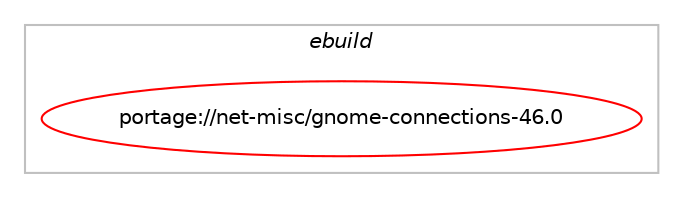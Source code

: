digraph prolog {

# *************
# Graph options
# *************

newrank=true;
concentrate=true;
compound=true;
graph [rankdir=LR,fontname=Helvetica,fontsize=10,ranksep=1.5];#, ranksep=2.5, nodesep=0.2];
edge  [arrowhead=vee];
node  [fontname=Helvetica,fontsize=10];

# **********
# The ebuild
# **********

subgraph cluster_leftcol {
color=gray;
label=<<i>ebuild</i>>;
id [label="portage://net-misc/gnome-connections-46.0", color=red, width=4, href="../net-misc/gnome-connections-46.0.svg"];
}

# ****************
# The dependencies
# ****************

subgraph cluster_midcol {
color=gray;
label=<<i>dependencies</i>>;
subgraph cluster_compile {
fillcolor="#eeeeee";
style=filled;
label=<<i>compile</i>>;
# *** BEGIN UNKNOWN DEPENDENCY TYPE (TODO) ***
# id -> equal(package_dependency(portage://net-misc/gnome-connections-46.0,install,no,app-crypt,libsecret,none,[,,],[],[use(enable(vala),none)]))
# *** END UNKNOWN DEPENDENCY TYPE (TODO) ***

# *** BEGIN UNKNOWN DEPENDENCY TYPE (TODO) ***
# id -> equal(package_dependency(portage://net-misc/gnome-connections-46.0,install,no,dev-libs,glib,greaterequal,[2.50,,,2.50],[slot(2)],[]))
# *** END UNKNOWN DEPENDENCY TYPE (TODO) ***

# *** BEGIN UNKNOWN DEPENDENCY TYPE (TODO) ***
# id -> equal(package_dependency(portage://net-misc/gnome-connections-46.0,install,no,dev-libs,gobject-introspection,none,[,,],[],[]))
# *** END UNKNOWN DEPENDENCY TYPE (TODO) ***

# *** BEGIN UNKNOWN DEPENDENCY TYPE (TODO) ***
# id -> equal(package_dependency(portage://net-misc/gnome-connections-46.0,install,no,dev-libs,libxml2,greaterequal,[2.7.8,,,2.7.8],[],[]))
# *** END UNKNOWN DEPENDENCY TYPE (TODO) ***

# *** BEGIN UNKNOWN DEPENDENCY TYPE (TODO) ***
# id -> equal(package_dependency(portage://net-misc/gnome-connections-46.0,install,no,gui-libs,libhandy,greaterequal,[1.6.0,,,1.6.0],[slot(1)],[use(enable(vala),none)]))
# *** END UNKNOWN DEPENDENCY TYPE (TODO) ***

# *** BEGIN UNKNOWN DEPENDENCY TYPE (TODO) ***
# id -> equal(package_dependency(portage://net-misc/gnome-connections-46.0,install,no,net-libs,gtk-vnc,greaterequal,[0.4.4,,,0.4.4],[],[use(enable(pulseaudio),none),use(enable(vala),none)]))
# *** END UNKNOWN DEPENDENCY TYPE (TODO) ***

# *** BEGIN UNKNOWN DEPENDENCY TYPE (TODO) ***
# id -> equal(package_dependency(portage://net-misc/gnome-connections-46.0,install,no,net-misc,freerdp,greaterequal,[2.0.0,,,2.0.0],any_same_slot,[]))
# *** END UNKNOWN DEPENDENCY TYPE (TODO) ***

# *** BEGIN UNKNOWN DEPENDENCY TYPE (TODO) ***
# id -> equal(package_dependency(portage://net-misc/gnome-connections-46.0,install,no,sys-fs,fuse,greaterequal,[3.9.1,,,3.9.1],[],[]))
# *** END UNKNOWN DEPENDENCY TYPE (TODO) ***

# *** BEGIN UNKNOWN DEPENDENCY TYPE (TODO) ***
# id -> equal(package_dependency(portage://net-misc/gnome-connections-46.0,install,no,x11-libs,gtk+,greaterequal,[3.22,,,3.22],[slot(3)],[use(enable(introspection),none)]))
# *** END UNKNOWN DEPENDENCY TYPE (TODO) ***

}
subgraph cluster_compileandrun {
fillcolor="#eeeeee";
style=filled;
label=<<i>compile and run</i>>;
}
subgraph cluster_run {
fillcolor="#eeeeee";
style=filled;
label=<<i>run</i>>;
# *** BEGIN UNKNOWN DEPENDENCY TYPE (TODO) ***
# id -> equal(package_dependency(portage://net-misc/gnome-connections-46.0,run,no,app-crypt,libsecret,none,[,,],[],[use(enable(vala),none)]))
# *** END UNKNOWN DEPENDENCY TYPE (TODO) ***

# *** BEGIN UNKNOWN DEPENDENCY TYPE (TODO) ***
# id -> equal(package_dependency(portage://net-misc/gnome-connections-46.0,run,no,dev-libs,glib,greaterequal,[2.50,,,2.50],[slot(2)],[]))
# *** END UNKNOWN DEPENDENCY TYPE (TODO) ***

# *** BEGIN UNKNOWN DEPENDENCY TYPE (TODO) ***
# id -> equal(package_dependency(portage://net-misc/gnome-connections-46.0,run,no,dev-libs,gobject-introspection,none,[,,],[],[]))
# *** END UNKNOWN DEPENDENCY TYPE (TODO) ***

# *** BEGIN UNKNOWN DEPENDENCY TYPE (TODO) ***
# id -> equal(package_dependency(portage://net-misc/gnome-connections-46.0,run,no,dev-libs,libxml2,greaterequal,[2.7.8,,,2.7.8],[],[]))
# *** END UNKNOWN DEPENDENCY TYPE (TODO) ***

# *** BEGIN UNKNOWN DEPENDENCY TYPE (TODO) ***
# id -> equal(package_dependency(portage://net-misc/gnome-connections-46.0,run,no,gui-libs,libhandy,greaterequal,[1.6.0,,,1.6.0],[slot(1)],[use(enable(vala),none)]))
# *** END UNKNOWN DEPENDENCY TYPE (TODO) ***

# *** BEGIN UNKNOWN DEPENDENCY TYPE (TODO) ***
# id -> equal(package_dependency(portage://net-misc/gnome-connections-46.0,run,no,net-libs,gtk-vnc,greaterequal,[0.4.4,,,0.4.4],[],[use(enable(pulseaudio),none),use(enable(vala),none)]))
# *** END UNKNOWN DEPENDENCY TYPE (TODO) ***

# *** BEGIN UNKNOWN DEPENDENCY TYPE (TODO) ***
# id -> equal(package_dependency(portage://net-misc/gnome-connections-46.0,run,no,net-misc,freerdp,greaterequal,[2.0.0,,,2.0.0],any_same_slot,[]))
# *** END UNKNOWN DEPENDENCY TYPE (TODO) ***

# *** BEGIN UNKNOWN DEPENDENCY TYPE (TODO) ***
# id -> equal(package_dependency(portage://net-misc/gnome-connections-46.0,run,no,sys-fs,fuse,greaterequal,[3.9.1,,,3.9.1],[],[]))
# *** END UNKNOWN DEPENDENCY TYPE (TODO) ***

# *** BEGIN UNKNOWN DEPENDENCY TYPE (TODO) ***
# id -> equal(package_dependency(portage://net-misc/gnome-connections-46.0,run,no,x11-libs,gtk+,greaterequal,[3.22,,,3.22],[slot(3)],[use(enable(introspection),none)]))
# *** END UNKNOWN DEPENDENCY TYPE (TODO) ***

}
}

# **************
# The candidates
# **************

subgraph cluster_choices {
rank=same;
color=gray;
label=<<i>candidates</i>>;

}

}

